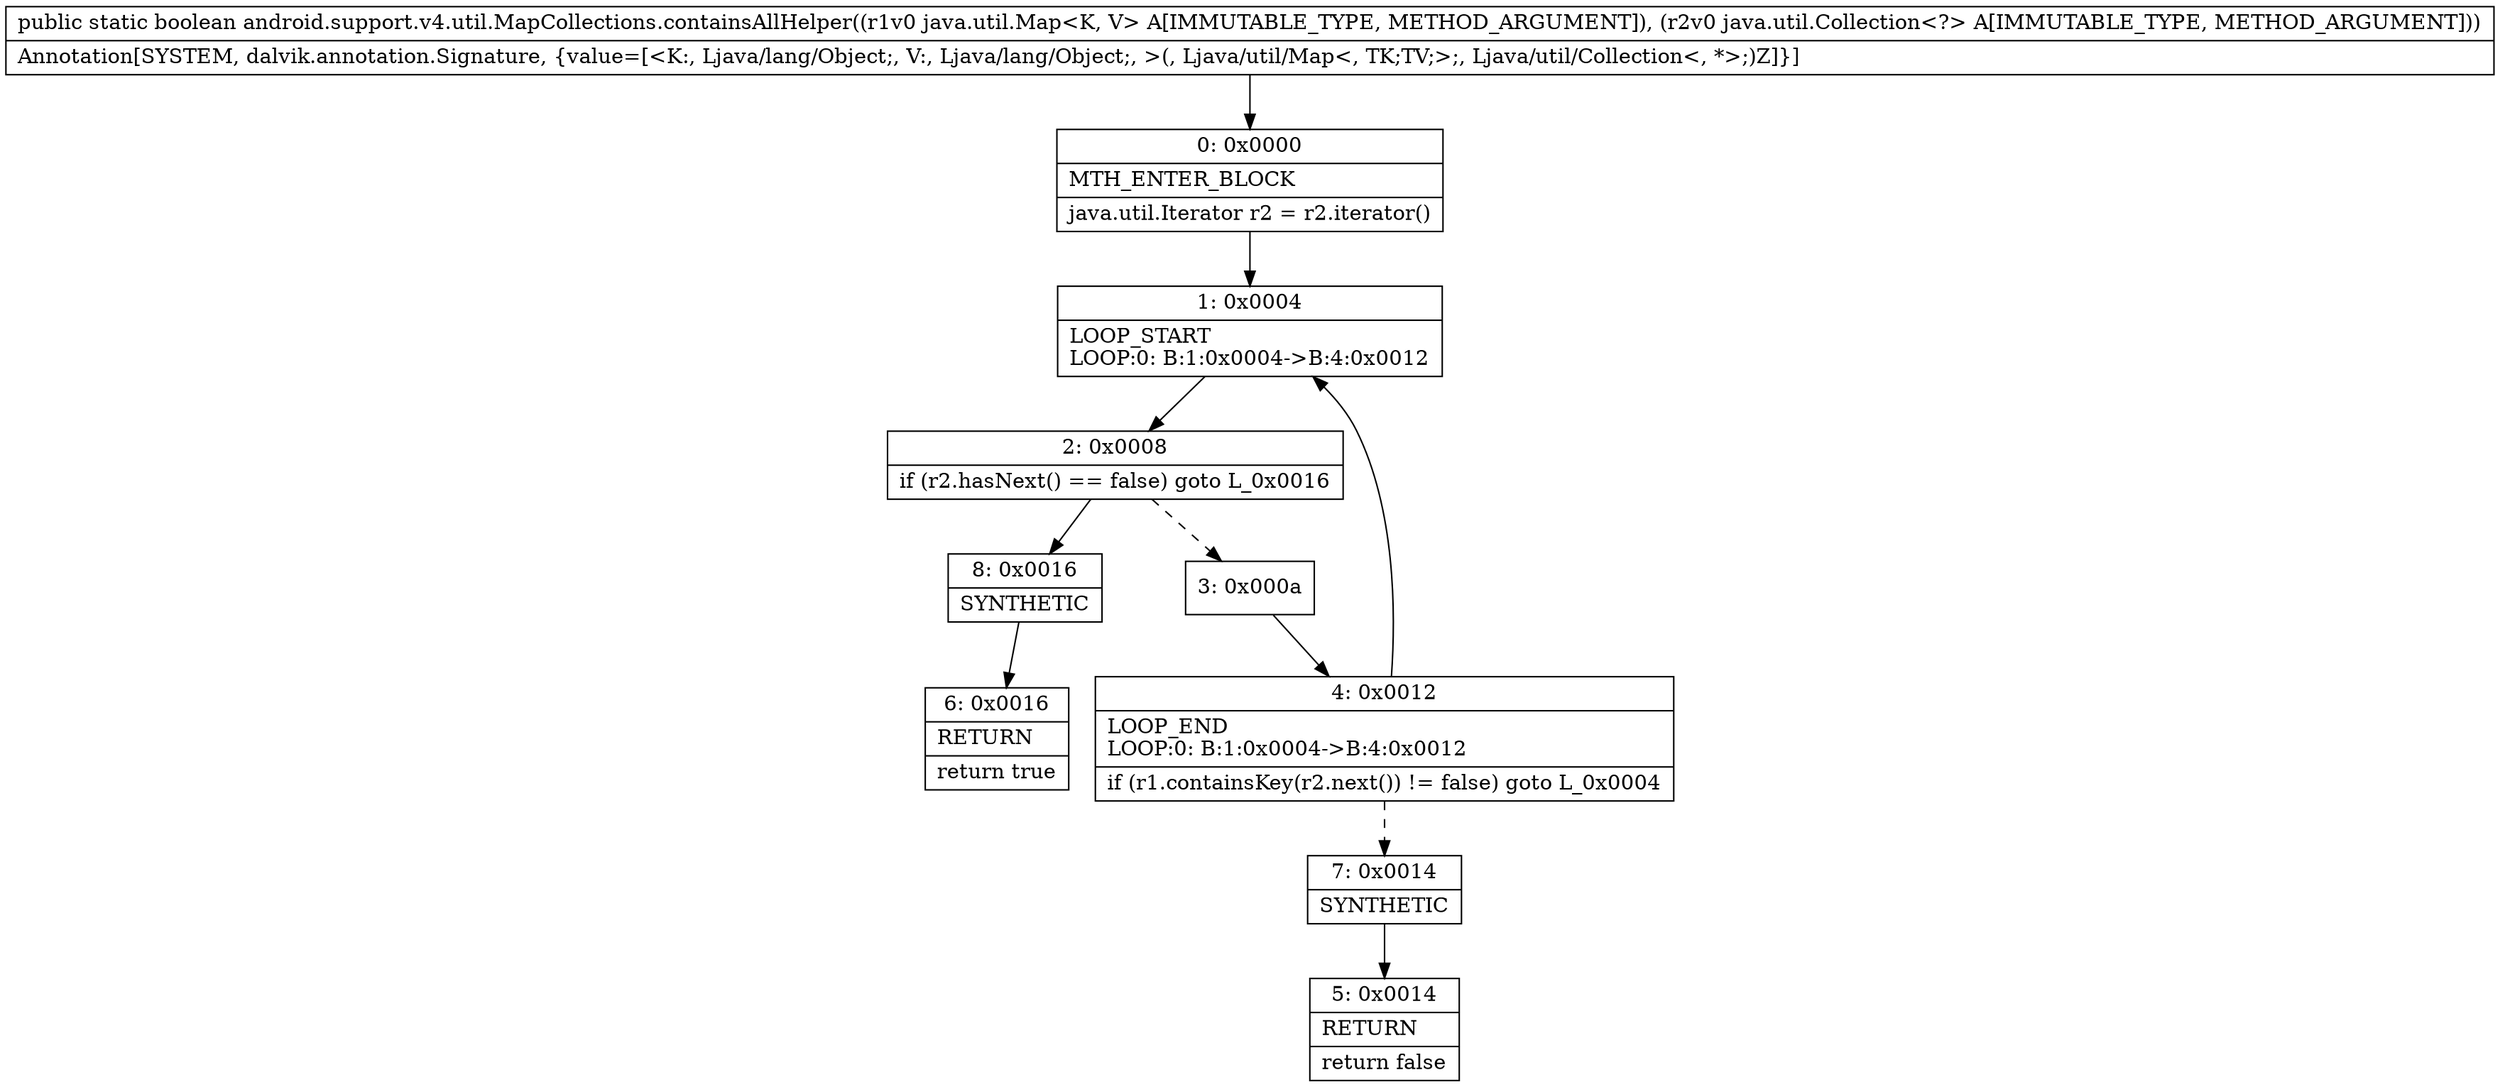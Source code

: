 digraph "CFG forandroid.support.v4.util.MapCollections.containsAllHelper(Ljava\/util\/Map;Ljava\/util\/Collection;)Z" {
Node_0 [shape=record,label="{0\:\ 0x0000|MTH_ENTER_BLOCK\l|java.util.Iterator r2 = r2.iterator()\l}"];
Node_1 [shape=record,label="{1\:\ 0x0004|LOOP_START\lLOOP:0: B:1:0x0004\-\>B:4:0x0012\l}"];
Node_2 [shape=record,label="{2\:\ 0x0008|if (r2.hasNext() == false) goto L_0x0016\l}"];
Node_3 [shape=record,label="{3\:\ 0x000a}"];
Node_4 [shape=record,label="{4\:\ 0x0012|LOOP_END\lLOOP:0: B:1:0x0004\-\>B:4:0x0012\l|if (r1.containsKey(r2.next()) != false) goto L_0x0004\l}"];
Node_5 [shape=record,label="{5\:\ 0x0014|RETURN\l|return false\l}"];
Node_6 [shape=record,label="{6\:\ 0x0016|RETURN\l|return true\l}"];
Node_7 [shape=record,label="{7\:\ 0x0014|SYNTHETIC\l}"];
Node_8 [shape=record,label="{8\:\ 0x0016|SYNTHETIC\l}"];
MethodNode[shape=record,label="{public static boolean android.support.v4.util.MapCollections.containsAllHelper((r1v0 java.util.Map\<K, V\> A[IMMUTABLE_TYPE, METHOD_ARGUMENT]), (r2v0 java.util.Collection\<?\> A[IMMUTABLE_TYPE, METHOD_ARGUMENT]))  | Annotation[SYSTEM, dalvik.annotation.Signature, \{value=[\<K:, Ljava\/lang\/Object;, V:, Ljava\/lang\/Object;, \>(, Ljava\/util\/Map\<, TK;TV;\>;, Ljava\/util\/Collection\<, *\>;)Z]\}]\l}"];
MethodNode -> Node_0;
Node_0 -> Node_1;
Node_1 -> Node_2;
Node_2 -> Node_3[style=dashed];
Node_2 -> Node_8;
Node_3 -> Node_4;
Node_4 -> Node_1;
Node_4 -> Node_7[style=dashed];
Node_7 -> Node_5;
Node_8 -> Node_6;
}

